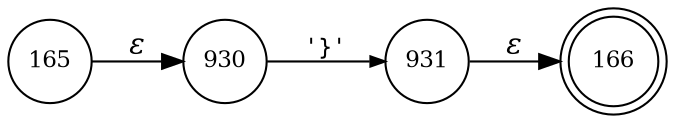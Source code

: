 digraph ATN {
rankdir=LR;
s166[fontsize=11, label="166", shape=doublecircle, fixedsize=true, width=.6];
s930[fontsize=11,label="930", shape=circle, fixedsize=true, width=.55, peripheries=1];
s931[fontsize=11,label="931", shape=circle, fixedsize=true, width=.55, peripheries=1];
s165[fontsize=11,label="165", shape=circle, fixedsize=true, width=.55, peripheries=1];
s165 -> s930 [fontname="Times-Italic", label="&epsilon;"];
s930 -> s931 [fontsize=11, fontname="Courier", arrowsize=.7, label = "'}'", arrowhead = normal];
s931 -> s166 [fontname="Times-Italic", label="&epsilon;"];
}